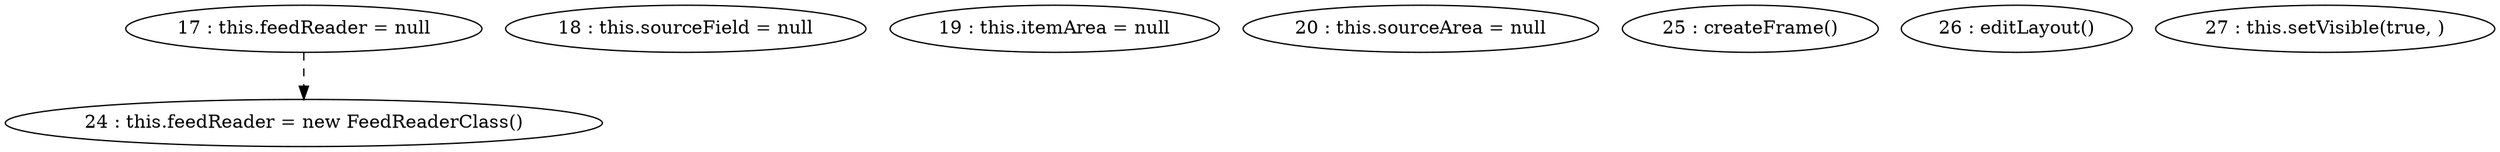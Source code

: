 digraph G {
"17 : this.feedReader = null"
"17 : this.feedReader = null" -> "24 : this.feedReader = new FeedReaderClass()" [style=dashed]
"18 : this.sourceField = null"
"19 : this.itemArea = null"
"20 : this.sourceArea = null"
"24 : this.feedReader = new FeedReaderClass()"
"25 : createFrame()"
"26 : editLayout()"
"27 : this.setVisible(true, )"
}